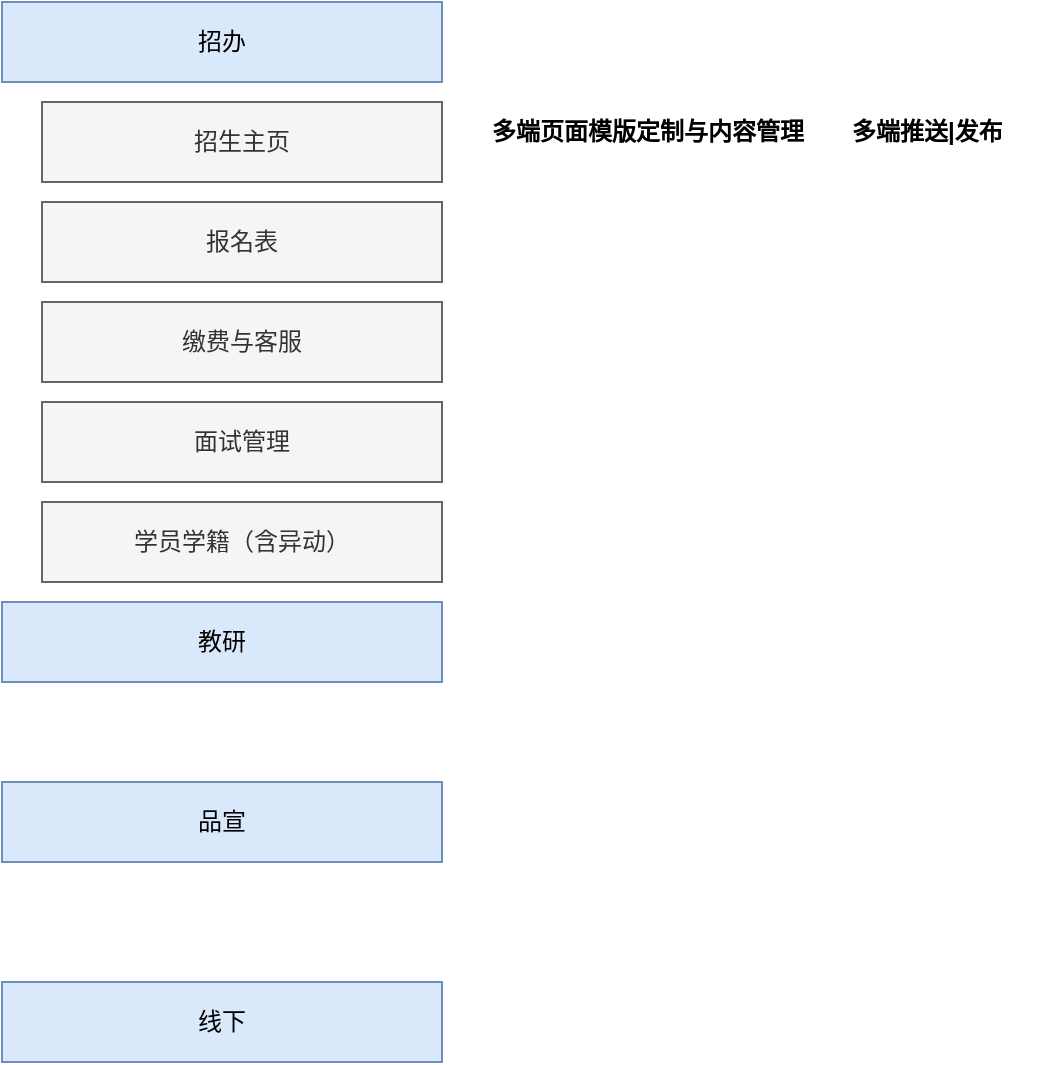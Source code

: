 <mxfile version="10.5.2" type="github"><diagram id="muJamJ3BkCML9OjMZfYO" name="第 1 页"><mxGraphModel dx="944" dy="694" grid="1" gridSize="10" guides="1" tooltips="1" connect="1" arrows="1" fold="1" page="1" pageScale="1" pageWidth="827" pageHeight="1169" math="0" shadow="0"><root><mxCell id="0"/><mxCell id="1" parent="0"/><mxCell id="BC2veUDq2d-ozrnxi1P3-29" value="招办" style="rounded=0;whiteSpace=wrap;html=1;fillColor=#dae8fc;strokeColor=#6c8ebf;" vertex="1" parent="1"><mxGeometry x="20" y="20" width="220" height="40" as="geometry"/></mxCell><mxCell id="BC2veUDq2d-ozrnxi1P3-30" value="教研" style="rounded=0;whiteSpace=wrap;html=1;fillColor=#dae8fc;strokeColor=#6c8ebf;" vertex="1" parent="1"><mxGeometry x="20" y="320" width="220" height="40" as="geometry"/></mxCell><mxCell id="BC2veUDq2d-ozrnxi1P3-31" value="品宣" style="rounded=0;whiteSpace=wrap;html=1;fillColor=#dae8fc;strokeColor=#6c8ebf;" vertex="1" parent="1"><mxGeometry x="20" y="410" width="220" height="40" as="geometry"/></mxCell><mxCell id="BC2veUDq2d-ozrnxi1P3-32" value="线下" style="rounded=0;whiteSpace=wrap;html=1;fillColor=#dae8fc;strokeColor=#6c8ebf;" vertex="1" parent="1"><mxGeometry x="20" y="510" width="220" height="40" as="geometry"/></mxCell><mxCell id="BC2veUDq2d-ozrnxi1P3-34" value="招生主页" style="text;html=1;strokeColor=#666666;fillColor=#f5f5f5;align=center;verticalAlign=middle;whiteSpace=wrap;rounded=0;fontColor=#333333;" vertex="1" parent="1"><mxGeometry x="40" y="70" width="200" height="40" as="geometry"/></mxCell><mxCell id="BC2veUDq2d-ozrnxi1P3-35" value="报名表" style="text;html=1;strokeColor=#666666;fillColor=#f5f5f5;align=center;verticalAlign=middle;whiteSpace=wrap;rounded=0;fontColor=#333333;" vertex="1" parent="1"><mxGeometry x="40" y="120" width="200" height="40" as="geometry"/></mxCell><mxCell id="BC2veUDq2d-ozrnxi1P3-36" value="&lt;span&gt;面试管理&lt;/span&gt;" style="text;html=1;strokeColor=#666666;fillColor=#f5f5f5;align=center;verticalAlign=middle;whiteSpace=wrap;rounded=0;fontColor=#333333;" vertex="1" parent="1"><mxGeometry x="40" y="220" width="200" height="40" as="geometry"/></mxCell><mxCell id="BC2veUDq2d-ozrnxi1P3-37" value="学员学籍（含异动）" style="text;html=1;strokeColor=#666666;fillColor=#f5f5f5;align=center;verticalAlign=middle;whiteSpace=wrap;rounded=0;fontColor=#333333;" vertex="1" parent="1"><mxGeometry x="40" y="270" width="200" height="40" as="geometry"/></mxCell><mxCell id="BC2veUDq2d-ozrnxi1P3-38" value="缴费与客服" style="text;html=1;strokeColor=#666666;fillColor=#f5f5f5;align=center;verticalAlign=middle;whiteSpace=wrap;rounded=0;fontColor=#333333;" vertex="1" parent="1"><mxGeometry x="40" y="170" width="200" height="40" as="geometry"/></mxCell><mxCell id="BC2veUDq2d-ozrnxi1P3-39" value="&lt;h1 style=&quot;font-size: 12px&quot;&gt;多端页面模版定制与内容管理&lt;/h1&gt;" style="text;html=1;strokeColor=none;fillColor=none;spacing=5;spacingTop=-20;whiteSpace=wrap;overflow=hidden;rounded=0;fontSize=12;" vertex="1" parent="1"><mxGeometry x="260" y="80" width="190" height="20" as="geometry"/></mxCell><mxCell id="BC2veUDq2d-ozrnxi1P3-40" value="&lt;h1 style=&quot;font-size: 12px&quot;&gt;多端推送|发布&lt;/h1&gt;" style="text;html=1;strokeColor=none;fillColor=none;spacing=5;spacingTop=-20;whiteSpace=wrap;overflow=hidden;rounded=0;fontSize=12;" vertex="1" parent="1"><mxGeometry x="440" y="80" width="100" height="20" as="geometry"/></mxCell></root></mxGraphModel></diagram></mxfile>